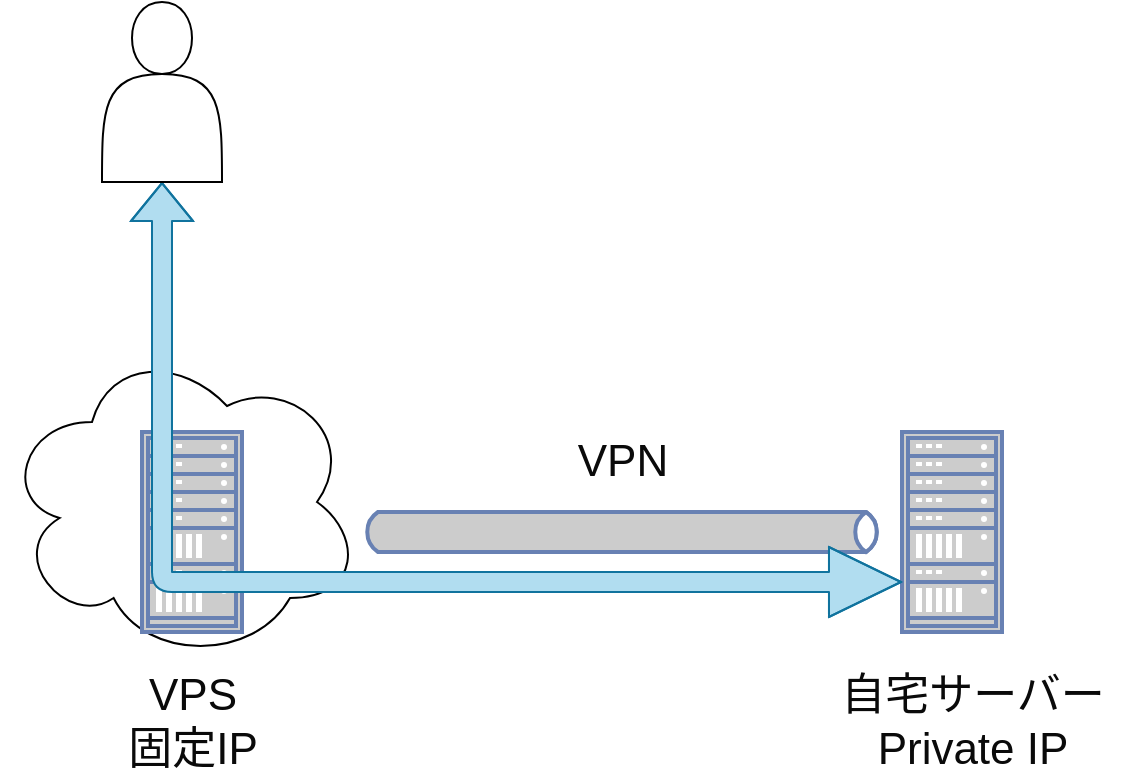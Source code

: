 <mxfile>
    <diagram id="723w3-l1YbTpih9Nv9m_" name="Page-1">
        <mxGraphModel dx="1539" dy="838" grid="1" gridSize="10" guides="1" tooltips="1" connect="1" arrows="1" fold="1" page="1" pageScale="1" pageWidth="827" pageHeight="1169" math="0" shadow="0">
            <root>
                <mxCell id="0"/>
                <mxCell id="1" parent="0"/>
                <mxCell id="2" value="" style="ellipse;shape=cloud;whiteSpace=wrap;html=1;" vertex="1" parent="1">
                    <mxGeometry x="130" y="320" width="180" height="160" as="geometry"/>
                </mxCell>
                <mxCell id="4" value="" style="html=1;outlineConnect=0;fillColor=#CCCCCC;strokeColor=#6881B3;gradientColor=none;gradientDirection=north;strokeWidth=2;shape=mxgraph.networks.bus;gradientColor=none;gradientDirection=north;fontColor=#ffffff;perimeter=backbonePerimeter;backboneSize=20;" vertex="1" parent="1">
                    <mxGeometry x="310" y="380" width="260" height="70" as="geometry"/>
                </mxCell>
                <mxCell id="5" value="" style="fontColor=#0066CC;verticalAlign=top;verticalLabelPosition=bottom;labelPosition=center;align=center;html=1;outlineConnect=0;fillColor=#CCCCCC;strokeColor=#6881B3;gradientColor=none;gradientDirection=north;strokeWidth=2;shape=mxgraph.networks.rack;" vertex="1" parent="1">
                    <mxGeometry x="580" y="365" width="50" height="100" as="geometry"/>
                </mxCell>
                <mxCell id="6" value="" style="fontColor=#0066CC;verticalAlign=top;verticalLabelPosition=bottom;labelPosition=center;align=center;html=1;outlineConnect=0;fillColor=#CCCCCC;strokeColor=#6881B3;gradientColor=none;gradientDirection=north;strokeWidth=2;shape=mxgraph.networks.rack;" vertex="1" parent="1">
                    <mxGeometry x="200" y="365" width="50" height="100" as="geometry"/>
                </mxCell>
                <mxCell id="7" value="VPN" style="text;html=1;resizable=0;autosize=1;align=center;verticalAlign=middle;points=[];rounded=0;fontColor=#0A0A0A;fontSize=22;strokeColor=none;" vertex="1" parent="1">
                    <mxGeometry x="410" y="365" width="60" height="30" as="geometry"/>
                </mxCell>
                <mxCell id="8" value="VPS&lt;br&gt;固定IP" style="text;html=1;resizable=0;autosize=1;align=center;verticalAlign=middle;points=[];rounded=0;fontColor=#0A0A0A;fontSize=22;strokeColor=none;" vertex="1" parent="1">
                    <mxGeometry x="185" y="480" width="80" height="60" as="geometry"/>
                </mxCell>
                <mxCell id="9" value="自宅サーバー&lt;br&gt;Private IP" style="text;html=1;resizable=0;autosize=1;align=center;verticalAlign=middle;points=[];rounded=0;fontColor=#0A0A0A;fontSize=22;strokeColor=none;" vertex="1" parent="1">
                    <mxGeometry x="540" y="480" width="150" height="60" as="geometry"/>
                </mxCell>
                <mxCell id="16" style="edgeStyle=orthogonalEdgeStyle;shape=flexArrow;html=1;fontSize=22;fontColor=#0A0A0A;curved=1;endWidth=24;endSize=11.67;fillColor=#b1ddf0;strokeColor=#10739e;endArrow=block;startArrow=block;" edge="1" parent="1" source="12" target="5">
                    <mxGeometry relative="1" as="geometry">
                        <mxPoint x="590" y="350" as="targetPoint"/>
                        <Array as="points">
                            <mxPoint x="210" y="440"/>
                        </Array>
                    </mxGeometry>
                </mxCell>
                <mxCell id="12" value="" style="shape=actor;whiteSpace=wrap;html=1;fontSize=22;fontColor=#0A0A0A;strokeColor=default;fillColor=none;" vertex="1" parent="1">
                    <mxGeometry x="180" y="150" width="60" height="90" as="geometry"/>
                </mxCell>
            </root>
        </mxGraphModel>
    </diagram>
</mxfile>